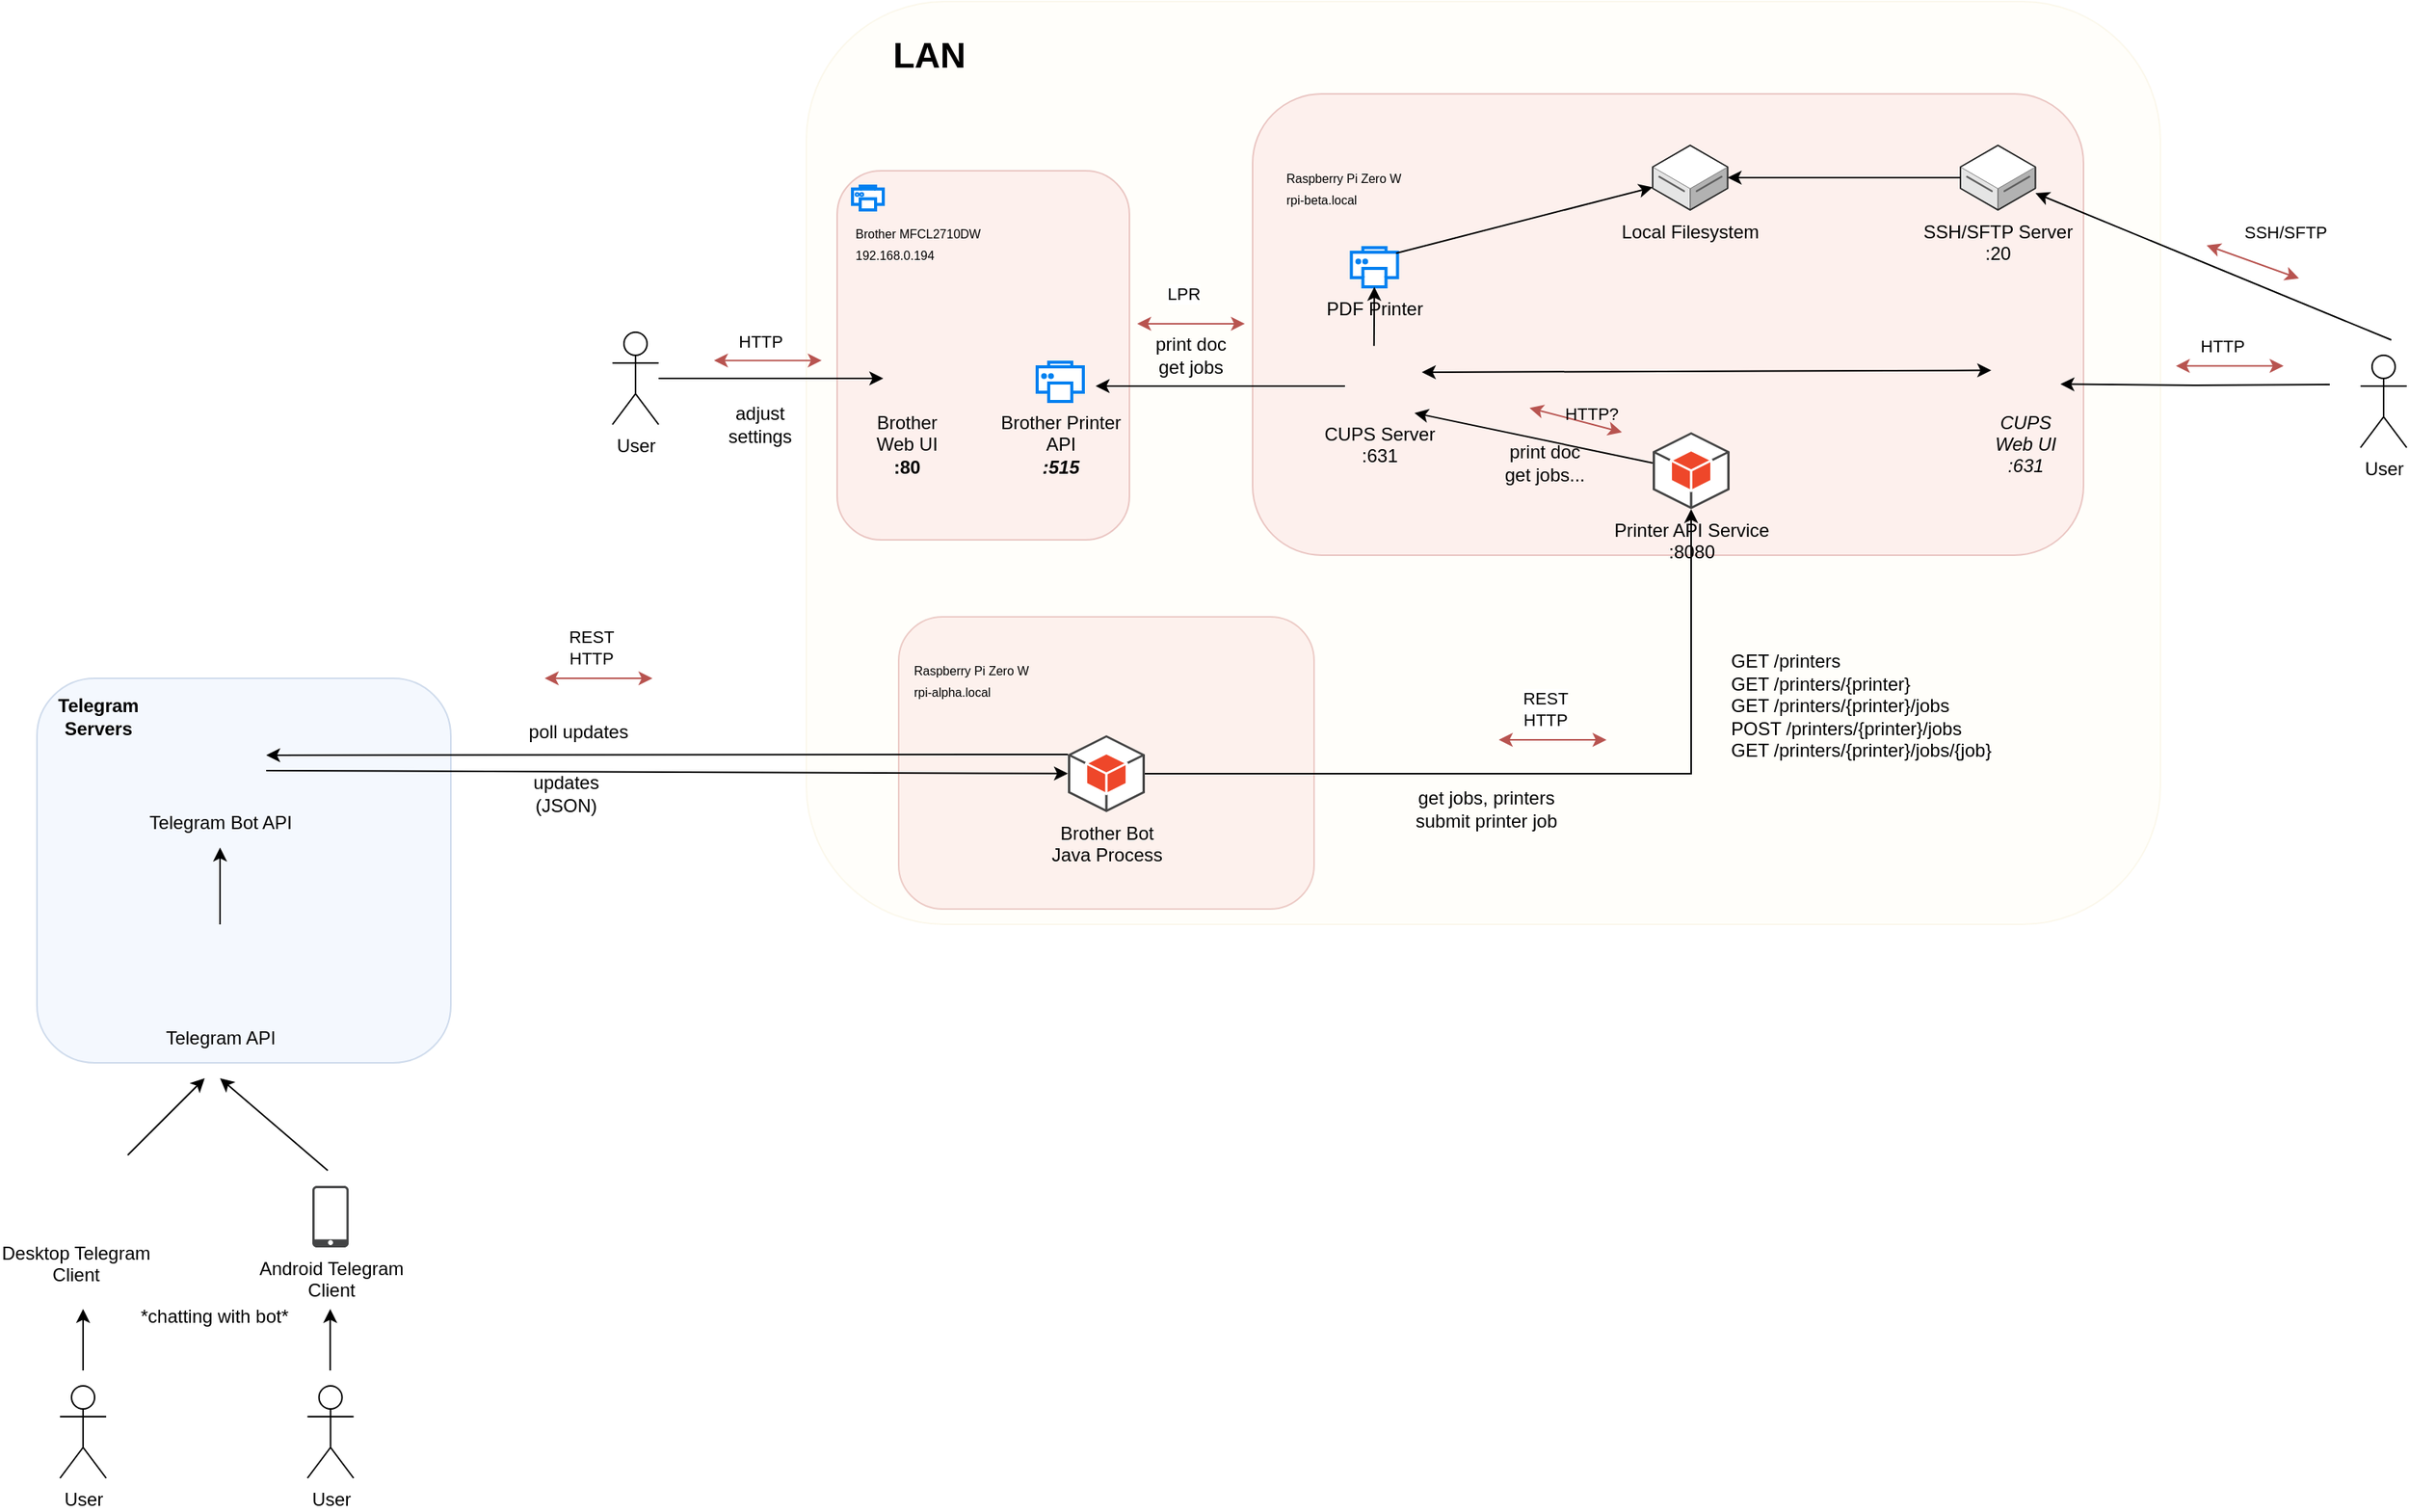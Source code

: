 <mxfile version="22.1.18" type="google">
  <diagram name="Page-1" id="DdPSJ_c9sV7ZSJ3IClvS">
    <mxGraphModel grid="1" page="1" gridSize="10" guides="1" tooltips="1" connect="1" arrows="1" fold="1" pageScale="1" pageWidth="850" pageHeight="1100" math="0" shadow="0">
      <root>
        <mxCell id="0" />
        <mxCell id="1" parent="0" />
        <mxCell id="42NCFGnls3GE2rdPDQEk-40" value="" style="rounded=1;whiteSpace=wrap;html=1;fillColor=#f8cecc;strokeColor=#b85450;opacity=30;" vertex="1" parent="1">
          <mxGeometry x="80" y="500" width="270" height="190" as="geometry" />
        </mxCell>
        <mxCell id="42NCFGnls3GE2rdPDQEk-28" value="" style="rounded=1;whiteSpace=wrap;html=1;fillColor=#fff2cc;strokeColor=#d6b656;opacity=10;strokeWidth=1;" vertex="1" parent="1">
          <mxGeometry x="20" y="100" width="880" height="600" as="geometry" />
        </mxCell>
        <mxCell id="42NCFGnls3GE2rdPDQEk-25" value="" style="rounded=1;whiteSpace=wrap;html=1;fillColor=#dae8fc;strokeColor=#6c8ebf;opacity=30;" vertex="1" parent="1">
          <mxGeometry x="-480" y="540" width="269" height="250" as="geometry" />
        </mxCell>
        <mxCell id="42NCFGnls3GE2rdPDQEk-6" value="" style="rounded=1;whiteSpace=wrap;html=1;fillColor=#f8cecc;strokeColor=#b85450;opacity=30;" vertex="1" parent="1">
          <mxGeometry x="310" y="160" width="540" height="300" as="geometry" />
        </mxCell>
        <mxCell id="42NCFGnls3GE2rdPDQEk-4" value="&lt;div style=&quot;font-size: 8px;&quot;&gt;&lt;span style=&quot;background-color: initial;&quot;&gt;&lt;font style=&quot;font-size: 8px;&quot;&gt;Raspberry Pi Zero W&lt;/font&gt;&lt;/span&gt;&lt;/div&gt;&lt;font style=&quot;font-size: 8px;&quot;&gt;rpi-beta.local&lt;/font&gt;" style="shape=image;html=1;verticalAlign=top;verticalLabelPosition=bottom;labelBackgroundColor=none;imageAspect=0;aspect=fixed;image=https://cdn1.iconfinder.com/data/icons/fruit-136/64/Fruit_iconfree_Filled_Outline_raspberry-healthy-organic-food-fruit_icon-128.png;align=left;" vertex="1" parent="1">
          <mxGeometry x="330" y="180" width="23.62" height="23.62" as="geometry" />
        </mxCell>
        <mxCell id="42NCFGnls3GE2rdPDQEk-7" value="Telegram Bot API" style="shape=image;html=1;verticalAlign=top;verticalLabelPosition=bottom;labelBackgroundColor=none;imageAspect=0;aspect=fixed;image=https://cdn3.iconfinder.com/data/icons/social-media-chamfered-corner/154/telegram-128.png" vertex="1" parent="1">
          <mxGeometry x="-381" y="580" width="40" height="40" as="geometry" />
        </mxCell>
        <mxCell id="42NCFGnls3GE2rdPDQEk-9" value="User" style="shape=umlActor;verticalLabelPosition=bottom;verticalAlign=top;html=1;outlineConnect=0;" vertex="1" parent="1">
          <mxGeometry x="-465" y="1000" width="30" height="60" as="geometry" />
        </mxCell>
        <mxCell id="42NCFGnls3GE2rdPDQEk-10" value="Desktop Telegram&lt;br&gt;Client" style="shape=image;html=1;verticalAlign=top;verticalLabelPosition=bottom;labelBackgroundColor=#ffffff;imageAspect=0;aspect=fixed;image=https://cdn4.iconfinder.com/data/icons/48-bubbles/48/29.Mac-128.png" vertex="1" parent="1">
          <mxGeometry x="-480" y="850" width="50" height="50" as="geometry" />
        </mxCell>
        <mxCell id="42NCFGnls3GE2rdPDQEk-12" value="Android Telegram&lt;br&gt;Client" style="sketch=0;pointerEvents=1;shadow=0;dashed=0;html=1;strokeColor=none;fillColor=#434445;aspect=fixed;labelPosition=center;verticalLabelPosition=bottom;verticalAlign=top;align=center;outlineConnect=0;shape=mxgraph.vvd.phone;" vertex="1" parent="1">
          <mxGeometry x="-301" y="870" width="23.6" height="40" as="geometry" />
        </mxCell>
        <mxCell id="42NCFGnls3GE2rdPDQEk-14" value="Telegram API" style="shape=image;html=1;verticalAlign=top;verticalLabelPosition=bottom;labelBackgroundColor=none;imageAspect=0;aspect=fixed;image=https://cdn3.iconfinder.com/data/icons/social-media-chamfered-corner/154/telegram-128.png" vertex="1" parent="1">
          <mxGeometry x="-381" y="720" width="40" height="40" as="geometry" />
        </mxCell>
        <mxCell id="42NCFGnls3GE2rdPDQEk-18" value="" style="endArrow=classic;html=1;rounded=0;" edge="1" parent="1">
          <mxGeometry width="50" height="50" relative="1" as="geometry">
            <mxPoint x="-421" y="850" as="sourcePoint" />
            <mxPoint x="-371" y="800" as="targetPoint" />
          </mxGeometry>
        </mxCell>
        <mxCell id="42NCFGnls3GE2rdPDQEk-19" value="" style="endArrow=classic;html=1;rounded=0;" edge="1" parent="1">
          <mxGeometry width="50" height="50" relative="1" as="geometry">
            <mxPoint x="-291" y="860" as="sourcePoint" />
            <mxPoint x="-361" y="800" as="targetPoint" />
          </mxGeometry>
        </mxCell>
        <mxCell id="42NCFGnls3GE2rdPDQEk-20" value="" style="endArrow=classic;html=1;rounded=0;" edge="1" parent="1">
          <mxGeometry width="50" height="50" relative="1" as="geometry">
            <mxPoint x="-361" y="700" as="sourcePoint" />
            <mxPoint x="-361" y="650" as="targetPoint" />
          </mxGeometry>
        </mxCell>
        <mxCell id="42NCFGnls3GE2rdPDQEk-21" value="" style="endArrow=classic;html=1;rounded=0;" edge="1" parent="1" target="42NCFGnls3GE2rdPDQEk-89">
          <mxGeometry width="50" height="50" relative="1" as="geometry">
            <mxPoint x="-331" y="600" as="sourcePoint" />
            <mxPoint x="79" y="600" as="targetPoint" />
          </mxGeometry>
        </mxCell>
        <mxCell id="42NCFGnls3GE2rdPDQEk-22" value="" style="endArrow=classic;html=1;rounded=0;exitX=0;exitY=0.25;exitDx=0;exitDy=0;exitPerimeter=0;" edge="1" parent="1" source="42NCFGnls3GE2rdPDQEk-89">
          <mxGeometry width="50" height="50" relative="1" as="geometry">
            <mxPoint x="79" y="590" as="sourcePoint" />
            <mxPoint x="-331" y="590" as="targetPoint" />
          </mxGeometry>
        </mxCell>
        <mxCell id="42NCFGnls3GE2rdPDQEk-23" value="poll updates" style="text;html=1;strokeColor=none;fillColor=none;align=center;verticalAlign=middle;whiteSpace=wrap;rounded=0;" vertex="1" parent="1">
          <mxGeometry x="-166" y="560" width="76" height="30" as="geometry" />
        </mxCell>
        <mxCell id="42NCFGnls3GE2rdPDQEk-24" value="updates (JSON)" style="text;html=1;strokeColor=none;fillColor=none;align=center;verticalAlign=middle;whiteSpace=wrap;rounded=0;" vertex="1" parent="1">
          <mxGeometry x="-166" y="600" width="60" height="30" as="geometry" />
        </mxCell>
        <mxCell id="42NCFGnls3GE2rdPDQEk-26" value="Telegram Servers" style="text;html=1;strokeColor=none;fillColor=none;align=center;verticalAlign=middle;whiteSpace=wrap;rounded=0;fontStyle=1" vertex="1" parent="1">
          <mxGeometry x="-470" y="550" width="60" height="30" as="geometry" />
        </mxCell>
        <mxCell id="42NCFGnls3GE2rdPDQEk-29" value="&lt;font style=&quot;font-size: 23px;&quot;&gt;&lt;b&gt;LAN&lt;/b&gt;&lt;/font&gt;" style="text;html=1;strokeColor=none;fillColor=none;align=center;verticalAlign=middle;whiteSpace=wrap;rounded=0;" vertex="1" parent="1">
          <mxGeometry x="70" y="120" width="60" height="30" as="geometry" />
        </mxCell>
        <mxCell id="42NCFGnls3GE2rdPDQEk-30" value="User" style="shape=umlActor;verticalLabelPosition=bottom;verticalAlign=top;html=1;outlineConnect=0;" vertex="1" parent="1">
          <mxGeometry x="-304.2" y="1000" width="30" height="60" as="geometry" />
        </mxCell>
        <mxCell id="42NCFGnls3GE2rdPDQEk-31" value="" style="endArrow=classic;html=1;rounded=0;" edge="1" parent="1">
          <mxGeometry width="50" height="50" relative="1" as="geometry">
            <mxPoint x="-450" y="990" as="sourcePoint" />
            <mxPoint x="-450" y="950" as="targetPoint" />
          </mxGeometry>
        </mxCell>
        <mxCell id="42NCFGnls3GE2rdPDQEk-32" value="" style="endArrow=classic;html=1;rounded=0;" edge="1" parent="1">
          <mxGeometry width="50" height="50" relative="1" as="geometry">
            <mxPoint x="-289.4" y="990" as="sourcePoint" />
            <mxPoint x="-289.4" y="950" as="targetPoint" />
          </mxGeometry>
        </mxCell>
        <mxCell id="42NCFGnls3GE2rdPDQEk-34" value="" style="endArrow=classic;startArrow=classic;html=1;rounded=0;fillColor=#f8cecc;strokeColor=#b85450;" edge="1" parent="1">
          <mxGeometry width="50" height="50" relative="1" as="geometry">
            <mxPoint x="-150" y="540" as="sourcePoint" />
            <mxPoint x="-80" y="540" as="targetPoint" />
          </mxGeometry>
        </mxCell>
        <mxCell id="42NCFGnls3GE2rdPDQEk-35" value="REST &lt;br&gt;HTTP" style="edgeLabel;html=1;align=center;verticalAlign=middle;resizable=0;points=[];" connectable="0" vertex="1" parent="42NCFGnls3GE2rdPDQEk-34">
          <mxGeometry x="0.423" y="2" relative="1" as="geometry">
            <mxPoint x="-20" y="-18" as="offset" />
          </mxGeometry>
        </mxCell>
        <mxCell id="42NCFGnls3GE2rdPDQEk-36" value="*chatting with bot*" style="text;html=1;strokeColor=none;fillColor=none;align=center;verticalAlign=middle;whiteSpace=wrap;rounded=0;" vertex="1" parent="1">
          <mxGeometry x="-430" y="940" width="131" height="30" as="geometry" />
        </mxCell>
        <mxCell id="42NCFGnls3GE2rdPDQEk-37" value="PDF Printer" style="html=1;verticalLabelPosition=bottom;align=center;labelBackgroundColor=none;verticalAlign=top;strokeWidth=2;strokeColor=#0080F0;shadow=0;dashed=0;shape=mxgraph.ios7.icons.printer;" vertex="1" parent="1">
          <mxGeometry x="374.2" y="260" width="30" height="25.5" as="geometry" />
        </mxCell>
        <mxCell id="42NCFGnls3GE2rdPDQEk-41" value="" style="rounded=1;whiteSpace=wrap;html=1;fillColor=#f8cecc;strokeColor=#b85450;opacity=30;" vertex="1" parent="1">
          <mxGeometry x="40" y="210" width="190" height="240" as="geometry" />
        </mxCell>
        <mxCell id="42NCFGnls3GE2rdPDQEk-1" value="&lt;font style=&quot;font-size: 8px;&quot;&gt;Brother&amp;nbsp;MFCL2710DW&lt;br&gt;192.168.0.194&lt;/font&gt;" style="html=1;verticalLabelPosition=bottom;align=left;labelBackgroundColor=none;verticalAlign=top;strokeWidth=2;strokeColor=#0080F0;shadow=0;dashed=0;shape=mxgraph.ios7.icons.printer;" vertex="1" parent="1">
          <mxGeometry x="50" y="220" width="20" height="15.5" as="geometry" />
        </mxCell>
        <mxCell id="42NCFGnls3GE2rdPDQEk-43" value="&lt;div style=&quot;font-size: 8px;&quot;&gt;&lt;span style=&quot;background-color: initial;&quot;&gt;&lt;font style=&quot;font-size: 8px;&quot;&gt;Raspberry Pi Zero W&lt;/font&gt;&lt;/span&gt;&lt;/div&gt;&lt;font style=&quot;font-size: 8px;&quot;&gt;rpi-alpha.local&lt;/font&gt;" style="shape=image;html=1;verticalAlign=top;verticalLabelPosition=bottom;labelBackgroundColor=none;imageAspect=0;aspect=fixed;image=https://cdn1.iconfinder.com/data/icons/fruit-136/64/Fruit_iconfree_Filled_Outline_raspberry-healthy-organic-food-fruit_icon-128.png;align=left;" vertex="1" parent="1">
          <mxGeometry x="88.19" y="500" width="23.62" height="23.62" as="geometry" />
        </mxCell>
        <mxCell id="42NCFGnls3GE2rdPDQEk-45" value="Brother Printer&lt;br&gt;API&lt;br&gt;&lt;i&gt;&lt;b&gt;:515&lt;/b&gt;&lt;/i&gt;" style="html=1;verticalLabelPosition=bottom;align=center;labelBackgroundColor=none;verticalAlign=top;strokeWidth=2;strokeColor=#0080F0;shadow=0;dashed=0;shape=mxgraph.ios7.icons.printer;" vertex="1" parent="1">
          <mxGeometry x="170" y="334.5" width="30" height="25.5" as="geometry" />
        </mxCell>
        <mxCell id="42NCFGnls3GE2rdPDQEk-46" value="Brother&lt;br&gt;Web UI&lt;br&gt;&lt;b&gt;:80&lt;/b&gt;" style="shape=image;html=1;verticalAlign=top;verticalLabelPosition=bottom;labelBackgroundColor=none;imageAspect=0;aspect=fixed;image=https://cdn1.iconfinder.com/data/icons/seo-and-web-development-6/32/Web_website_favorite_site_star-128.png" vertex="1" parent="1">
          <mxGeometry x="70" y="330" width="30" height="30" as="geometry" />
        </mxCell>
        <mxCell id="42NCFGnls3GE2rdPDQEk-49" style="edgeStyle=orthogonalEdgeStyle;rounded=0;orthogonalLoop=1;jettySize=auto;html=1;entryX=0;entryY=0.5;entryDx=0;entryDy=0;" edge="1" parent="1" source="42NCFGnls3GE2rdPDQEk-47" target="42NCFGnls3GE2rdPDQEk-46">
          <mxGeometry relative="1" as="geometry" />
        </mxCell>
        <mxCell id="42NCFGnls3GE2rdPDQEk-47" value="User" style="shape=umlActor;verticalLabelPosition=bottom;verticalAlign=top;html=1;outlineConnect=0;" vertex="1" parent="1">
          <mxGeometry x="-106" y="315" width="30" height="60" as="geometry" />
        </mxCell>
        <mxCell id="42NCFGnls3GE2rdPDQEk-51" value="CUPS Server&#xa;:631" style="shape=image;imageAspect=0;aspect=fixed;verticalLabelPosition=bottom;verticalAlign=top;image=https://www.cups.org/apple-touch-icon.png;" vertex="1" parent="1">
          <mxGeometry x="370.2" y="322.5" width="45" height="45" as="geometry" />
        </mxCell>
        <mxCell id="42NCFGnls3GE2rdPDQEk-52" value="CUPS&#xa;Web UI&#xa;:631" style="shape=image;imageAspect=0;aspect=fixed;verticalLabelPosition=bottom;verticalAlign=top;image=https://www.cups.org/apple-touch-icon.png;fontStyle=2" vertex="1" parent="1">
          <mxGeometry x="790" y="315" width="45" height="45" as="geometry" />
        </mxCell>
        <mxCell id="42NCFGnls3GE2rdPDQEk-55" value="" style="endArrow=classic;startArrow=classic;html=1;rounded=0;fillColor=#f8cecc;strokeColor=#b85450;" edge="1" parent="1">
          <mxGeometry width="50" height="50" relative="1" as="geometry">
            <mxPoint x="-40" y="333.32" as="sourcePoint" />
            <mxPoint x="30" y="333.32" as="targetPoint" />
          </mxGeometry>
        </mxCell>
        <mxCell id="42NCFGnls3GE2rdPDQEk-56" value="&lt;br&gt;HTTP" style="edgeLabel;html=1;align=center;verticalAlign=middle;resizable=0;points=[];" connectable="0" vertex="1" parent="42NCFGnls3GE2rdPDQEk-55">
          <mxGeometry x="0.423" y="2" relative="1" as="geometry">
            <mxPoint x="-20" y="-18" as="offset" />
          </mxGeometry>
        </mxCell>
        <mxCell id="42NCFGnls3GE2rdPDQEk-57" style="edgeStyle=orthogonalEdgeStyle;rounded=0;orthogonalLoop=1;jettySize=auto;html=1;entryX=1;entryY=0.75;entryDx=0;entryDy=0;" edge="1" parent="1" target="42NCFGnls3GE2rdPDQEk-52">
          <mxGeometry relative="1" as="geometry">
            <mxPoint x="1206" y="360" as="targetPoint" />
            <mxPoint x="1010" y="349" as="sourcePoint" />
          </mxGeometry>
        </mxCell>
        <mxCell id="42NCFGnls3GE2rdPDQEk-58" value="User" style="shape=umlActor;verticalLabelPosition=bottom;verticalAlign=top;html=1;outlineConnect=0;" vertex="1" parent="1">
          <mxGeometry x="1030" y="330" width="30" height="60" as="geometry" />
        </mxCell>
        <mxCell id="42NCFGnls3GE2rdPDQEk-59" value="" style="endArrow=classic;startArrow=classic;html=1;rounded=0;fillColor=#f8cecc;strokeColor=#b85450;" edge="1" parent="1">
          <mxGeometry width="50" height="50" relative="1" as="geometry">
            <mxPoint x="910" y="336.91" as="sourcePoint" />
            <mxPoint x="980" y="336.91" as="targetPoint" />
          </mxGeometry>
        </mxCell>
        <mxCell id="42NCFGnls3GE2rdPDQEk-60" value="&lt;br&gt;HTTP" style="edgeLabel;html=1;align=center;verticalAlign=middle;resizable=0;points=[];" connectable="0" vertex="1" parent="42NCFGnls3GE2rdPDQEk-59">
          <mxGeometry x="0.423" y="2" relative="1" as="geometry">
            <mxPoint x="-20" y="-18" as="offset" />
          </mxGeometry>
        </mxCell>
        <mxCell id="42NCFGnls3GE2rdPDQEk-67" value="" style="endArrow=classic;html=1;rounded=0;entryX=1.267;entryY=0.608;entryDx=0;entryDy=0;entryPerimeter=0;" edge="1" parent="1" target="42NCFGnls3GE2rdPDQEk-45">
          <mxGeometry width="50" height="50" relative="1" as="geometry">
            <mxPoint x="370" y="350" as="sourcePoint" />
            <mxPoint x="420" y="300" as="targetPoint" />
          </mxGeometry>
        </mxCell>
        <mxCell id="42NCFGnls3GE2rdPDQEk-68" value="" style="endArrow=classic;html=1;rounded=0;exitX=0.416;exitY=0.031;exitDx=0;exitDy=0;exitPerimeter=0;" edge="1" parent="1" source="42NCFGnls3GE2rdPDQEk-51" target="42NCFGnls3GE2rdPDQEk-37">
          <mxGeometry width="50" height="50" relative="1" as="geometry">
            <mxPoint x="552" y="309.7" as="sourcePoint" />
            <mxPoint x="390" y="309.7" as="targetPoint" />
          </mxGeometry>
        </mxCell>
        <mxCell id="42NCFGnls3GE2rdPDQEk-69" value="" style="endArrow=classic;startArrow=classic;html=1;rounded=0;entryX=0;entryY=0.75;entryDx=0;entryDy=0;" edge="1" parent="1">
          <mxGeometry width="50" height="50" relative="1" as="geometry">
            <mxPoint x="420" y="341" as="sourcePoint" />
            <mxPoint x="790" y="339.75" as="targetPoint" />
          </mxGeometry>
        </mxCell>
        <mxCell id="42NCFGnls3GE2rdPDQEk-70" value="print doc&lt;br&gt;get jobs" style="text;html=1;strokeColor=none;fillColor=none;align=center;verticalAlign=middle;whiteSpace=wrap;rounded=0;" vertex="1" parent="1">
          <mxGeometry x="240" y="315" width="60" height="30" as="geometry" />
        </mxCell>
        <mxCell id="42NCFGnls3GE2rdPDQEk-71" value="" style="endArrow=classic;startArrow=classic;html=1;rounded=0;fillColor=#f8cecc;strokeColor=#b85450;" edge="1" parent="1">
          <mxGeometry width="50" height="50" relative="1" as="geometry">
            <mxPoint x="235" y="309.47" as="sourcePoint" />
            <mxPoint x="305" y="309.47" as="targetPoint" />
          </mxGeometry>
        </mxCell>
        <mxCell id="42NCFGnls3GE2rdPDQEk-72" value="LPR" style="edgeLabel;html=1;align=center;verticalAlign=middle;resizable=0;points=[];" connectable="0" vertex="1" parent="42NCFGnls3GE2rdPDQEk-71">
          <mxGeometry x="0.423" y="2" relative="1" as="geometry">
            <mxPoint x="-20" y="-18" as="offset" />
          </mxGeometry>
        </mxCell>
        <mxCell id="42NCFGnls3GE2rdPDQEk-73" value="SSH/SFTP Server&lt;br&gt;:20" style="verticalLabelPosition=bottom;html=1;verticalAlign=top;strokeWidth=1;align=center;outlineConnect=0;dashed=0;outlineConnect=0;shape=mxgraph.aws3d.dataServer;strokeColor=#5E5E5E;aspect=fixed;" vertex="1" parent="1">
          <mxGeometry x="770" y="193.5" width="48.74" height="42" as="geometry" />
        </mxCell>
        <mxCell id="42NCFGnls3GE2rdPDQEk-75" value="Local Filesystem" style="verticalLabelPosition=bottom;html=1;verticalAlign=top;strokeWidth=1;align=center;outlineConnect=0;dashed=0;outlineConnect=0;shape=mxgraph.aws3d.dataServer;strokeColor=#5E5E5E;aspect=fixed;" vertex="1" parent="1">
          <mxGeometry x="570" y="193.5" width="48.74" height="42" as="geometry" />
        </mxCell>
        <mxCell id="42NCFGnls3GE2rdPDQEk-76" value="" style="endArrow=classic;html=1;rounded=0;" edge="1" parent="1" source="42NCFGnls3GE2rdPDQEk-73" target="42NCFGnls3GE2rdPDQEk-75">
          <mxGeometry width="50" height="50" relative="1" as="geometry">
            <mxPoint x="760" y="230" as="sourcePoint" />
            <mxPoint x="640" y="220" as="targetPoint" />
          </mxGeometry>
        </mxCell>
        <mxCell id="42NCFGnls3GE2rdPDQEk-77" value="" style="endArrow=classic;html=1;rounded=0;exitX=0.969;exitY=0.142;exitDx=0;exitDy=0;exitPerimeter=0;" edge="1" parent="1" source="42NCFGnls3GE2rdPDQEk-37" target="42NCFGnls3GE2rdPDQEk-75">
          <mxGeometry width="50" height="50" relative="1" as="geometry">
            <mxPoint x="780" y="225" as="sourcePoint" />
            <mxPoint x="629" y="225" as="targetPoint" />
          </mxGeometry>
        </mxCell>
        <mxCell id="42NCFGnls3GE2rdPDQEk-78" value="" style="endArrow=classic;html=1;rounded=0;" edge="1" parent="1" target="42NCFGnls3GE2rdPDQEk-73">
          <mxGeometry width="50" height="50" relative="1" as="geometry">
            <mxPoint x="1050" y="320" as="sourcePoint" />
            <mxPoint x="1100" y="270" as="targetPoint" />
          </mxGeometry>
        </mxCell>
        <mxCell id="42NCFGnls3GE2rdPDQEk-79" value="" style="endArrow=classic;startArrow=classic;html=1;rounded=0;fillColor=#f8cecc;strokeColor=#b85450;" edge="1" parent="1">
          <mxGeometry width="50" height="50" relative="1" as="geometry">
            <mxPoint x="930" y="258.46" as="sourcePoint" />
            <mxPoint x="990" y="280" as="targetPoint" />
          </mxGeometry>
        </mxCell>
        <mxCell id="42NCFGnls3GE2rdPDQEk-80" value="SSH/SFTP" style="edgeLabel;html=1;align=center;verticalAlign=middle;resizable=0;points=[];" connectable="0" vertex="1" parent="42NCFGnls3GE2rdPDQEk-79">
          <mxGeometry x="0.423" y="2" relative="1" as="geometry">
            <mxPoint x="7" y="-22" as="offset" />
          </mxGeometry>
        </mxCell>
        <mxCell id="42NCFGnls3GE2rdPDQEk-81" value="adjust settings" style="text;html=1;strokeColor=none;fillColor=none;align=center;verticalAlign=middle;whiteSpace=wrap;rounded=0;" vertex="1" parent="1">
          <mxGeometry x="-40" y="360" width="60" height="30" as="geometry" />
        </mxCell>
        <mxCell id="42NCFGnls3GE2rdPDQEk-82" value="Printer API Service&lt;br&gt;:8080" style="outlineConnect=0;dashed=0;verticalLabelPosition=bottom;verticalAlign=top;align=center;html=1;shape=mxgraph.aws3.android;fillColor=#EE472A;gradientColor=none;" vertex="1" parent="1">
          <mxGeometry x="570" y="380" width="50" height="50" as="geometry" />
        </mxCell>
        <mxCell id="42NCFGnls3GE2rdPDQEk-83" value="" style="endArrow=classic;html=1;rounded=0;entryX=1;entryY=1;entryDx=0;entryDy=0;" edge="1" parent="1" target="42NCFGnls3GE2rdPDQEk-51">
          <mxGeometry width="50" height="50" relative="1" as="geometry">
            <mxPoint x="570" y="400" as="sourcePoint" />
            <mxPoint x="620" y="350" as="targetPoint" />
          </mxGeometry>
        </mxCell>
        <mxCell id="42NCFGnls3GE2rdPDQEk-87" value="" style="endArrow=classic;startArrow=classic;html=1;rounded=0;fillColor=#f8cecc;strokeColor=#b85450;" edge="1" parent="1">
          <mxGeometry width="50" height="50" relative="1" as="geometry">
            <mxPoint x="490" y="364.23" as="sourcePoint" />
            <mxPoint x="550" y="380" as="targetPoint" />
          </mxGeometry>
        </mxCell>
        <mxCell id="42NCFGnls3GE2rdPDQEk-88" value="HTTP?" style="edgeLabel;html=1;align=center;verticalAlign=middle;resizable=0;points=[];labelBackgroundColor=none;" connectable="0" vertex="1" parent="42NCFGnls3GE2rdPDQEk-87">
          <mxGeometry x="0.423" y="2" relative="1" as="geometry">
            <mxPoint x="-3" y="-6" as="offset" />
          </mxGeometry>
        </mxCell>
        <mxCell id="42NCFGnls3GE2rdPDQEk-89" value="Brother Bot&lt;br&gt;Java Process" style="outlineConnect=0;dashed=0;verticalLabelPosition=bottom;verticalAlign=top;align=center;html=1;shape=mxgraph.aws3.android;fillColor=#EE472A;gradientColor=none;" vertex="1" parent="1">
          <mxGeometry x="190" y="577" width="50" height="50" as="geometry" />
        </mxCell>
        <mxCell id="42NCFGnls3GE2rdPDQEk-92" style="edgeStyle=orthogonalEdgeStyle;rounded=0;orthogonalLoop=1;jettySize=auto;html=1;exitX=1;exitY=0.5;exitDx=0;exitDy=0;exitPerimeter=0;entryX=0.5;entryY=1;entryDx=0;entryDy=0;entryPerimeter=0;" edge="1" parent="1" source="42NCFGnls3GE2rdPDQEk-89" target="42NCFGnls3GE2rdPDQEk-82">
          <mxGeometry relative="1" as="geometry" />
        </mxCell>
        <mxCell id="42NCFGnls3GE2rdPDQEk-93" value="" style="endArrow=classic;startArrow=classic;html=1;rounded=0;fillColor=#f8cecc;strokeColor=#b85450;" edge="1" parent="1">
          <mxGeometry width="50" height="50" relative="1" as="geometry">
            <mxPoint x="470" y="580" as="sourcePoint" />
            <mxPoint x="540" y="580" as="targetPoint" />
          </mxGeometry>
        </mxCell>
        <mxCell id="42NCFGnls3GE2rdPDQEk-94" value="REST &lt;br&gt;HTTP" style="edgeLabel;html=1;align=center;verticalAlign=middle;resizable=0;points=[];" connectable="0" vertex="1" parent="42NCFGnls3GE2rdPDQEk-93">
          <mxGeometry x="0.423" y="2" relative="1" as="geometry">
            <mxPoint x="-20" y="-18" as="offset" />
          </mxGeometry>
        </mxCell>
        <mxCell id="42NCFGnls3GE2rdPDQEk-95" value="get jobs, printers&lt;br&gt;submit printer job" style="text;html=1;strokeColor=none;fillColor=none;align=center;verticalAlign=middle;whiteSpace=wrap;rounded=0;" vertex="1" parent="1">
          <mxGeometry x="404" y="610" width="116" height="30" as="geometry" />
        </mxCell>
        <mxCell id="42NCFGnls3GE2rdPDQEk-96" value="GET /printers&lt;br&gt;GET /printers/{printer}&lt;br&gt;GET /printers/{printer}/jobs&lt;br&gt;POST /printers/{printer}/jobs&lt;br&gt;GET /printers/{printer}/jobs/{job}&lt;br&gt;&lt;div style=&quot;&quot;&gt;&lt;br&gt;&lt;/div&gt;" style="text;html=1;strokeColor=none;fillColor=none;align=left;verticalAlign=middle;whiteSpace=wrap;rounded=0;" vertex="1" parent="1">
          <mxGeometry x="618.74" y="520" width="181.26" height="90" as="geometry" />
        </mxCell>
        <mxCell id="42NCFGnls3GE2rdPDQEk-110" value="print doc&lt;br&gt;get jobs..." style="text;html=1;strokeColor=none;fillColor=none;align=center;verticalAlign=middle;whiteSpace=wrap;rounded=0;" vertex="1" parent="1">
          <mxGeometry x="470" y="385" width="60" height="30" as="geometry" />
        </mxCell>
      </root>
    </mxGraphModel>
  </diagram>
</mxfile>
